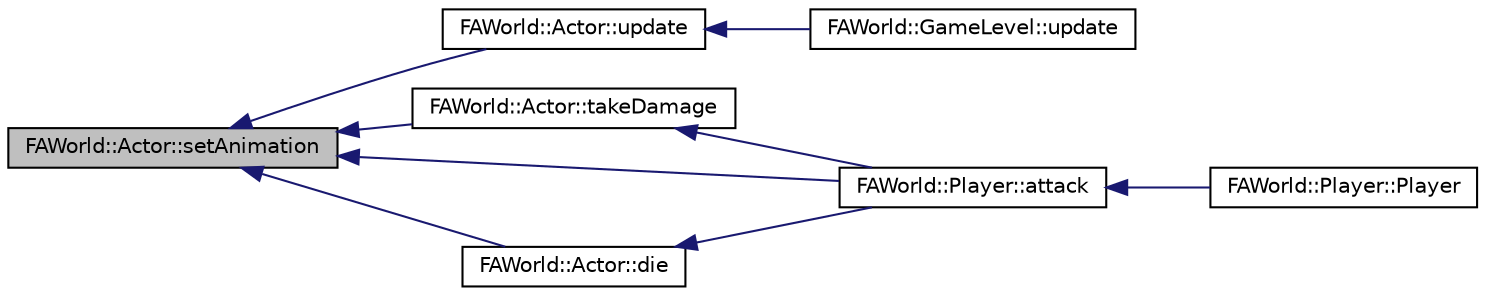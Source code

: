 digraph G
{
  edge [fontname="Helvetica",fontsize="10",labelfontname="Helvetica",labelfontsize="10"];
  node [fontname="Helvetica",fontsize="10",shape=record];
  rankdir="LR";
  Node1 [label="FAWorld::Actor::setAnimation",height=0.2,width=0.4,color="black", fillcolor="grey75", style="filled" fontcolor="black"];
  Node1 -> Node2 [dir="back",color="midnightblue",fontsize="10",style="solid",fontname="Helvetica"];
  Node2 [label="FAWorld::Actor::update",height=0.2,width=0.4,color="black", fillcolor="white", style="filled",URL="$class_f_a_world_1_1_actor.html#a210d7366b718ee9366442a98f940d083"];
  Node2 -> Node3 [dir="back",color="midnightblue",fontsize="10",style="solid",fontname="Helvetica"];
  Node3 [label="FAWorld::GameLevel::update",height=0.2,width=0.4,color="black", fillcolor="white", style="filled",URL="$class_f_a_world_1_1_game_level.html#a78e4db23f4a198945e69fced2b8d8e9d"];
  Node1 -> Node4 [dir="back",color="midnightblue",fontsize="10",style="solid",fontname="Helvetica"];
  Node4 [label="FAWorld::Actor::takeDamage",height=0.2,width=0.4,color="black", fillcolor="white", style="filled",URL="$class_f_a_world_1_1_actor.html#a45131c266364a071e5e36dba66bdf38a"];
  Node4 -> Node5 [dir="back",color="midnightblue",fontsize="10",style="solid",fontname="Helvetica"];
  Node5 [label="FAWorld::Player::attack",height=0.2,width=0.4,color="black", fillcolor="white", style="filled",URL="$class_f_a_world_1_1_player.html#aa4da592bd7d2a7523212fe7ba91b4861"];
  Node5 -> Node6 [dir="back",color="midnightblue",fontsize="10",style="solid",fontname="Helvetica"];
  Node6 [label="FAWorld::Player::Player",height=0.2,width=0.4,color="black", fillcolor="white", style="filled",URL="$class_f_a_world_1_1_player.html#a1f1fe37fd8144a89a4f495a760cbd797"];
  Node1 -> Node7 [dir="back",color="midnightblue",fontsize="10",style="solid",fontname="Helvetica"];
  Node7 [label="FAWorld::Actor::die",height=0.2,width=0.4,color="black", fillcolor="white", style="filled",URL="$class_f_a_world_1_1_actor.html#a5cc6f4f374e31c0a21d0f60ef6f1eb0a"];
  Node7 -> Node5 [dir="back",color="midnightblue",fontsize="10",style="solid",fontname="Helvetica"];
  Node1 -> Node5 [dir="back",color="midnightblue",fontsize="10",style="solid",fontname="Helvetica"];
}

